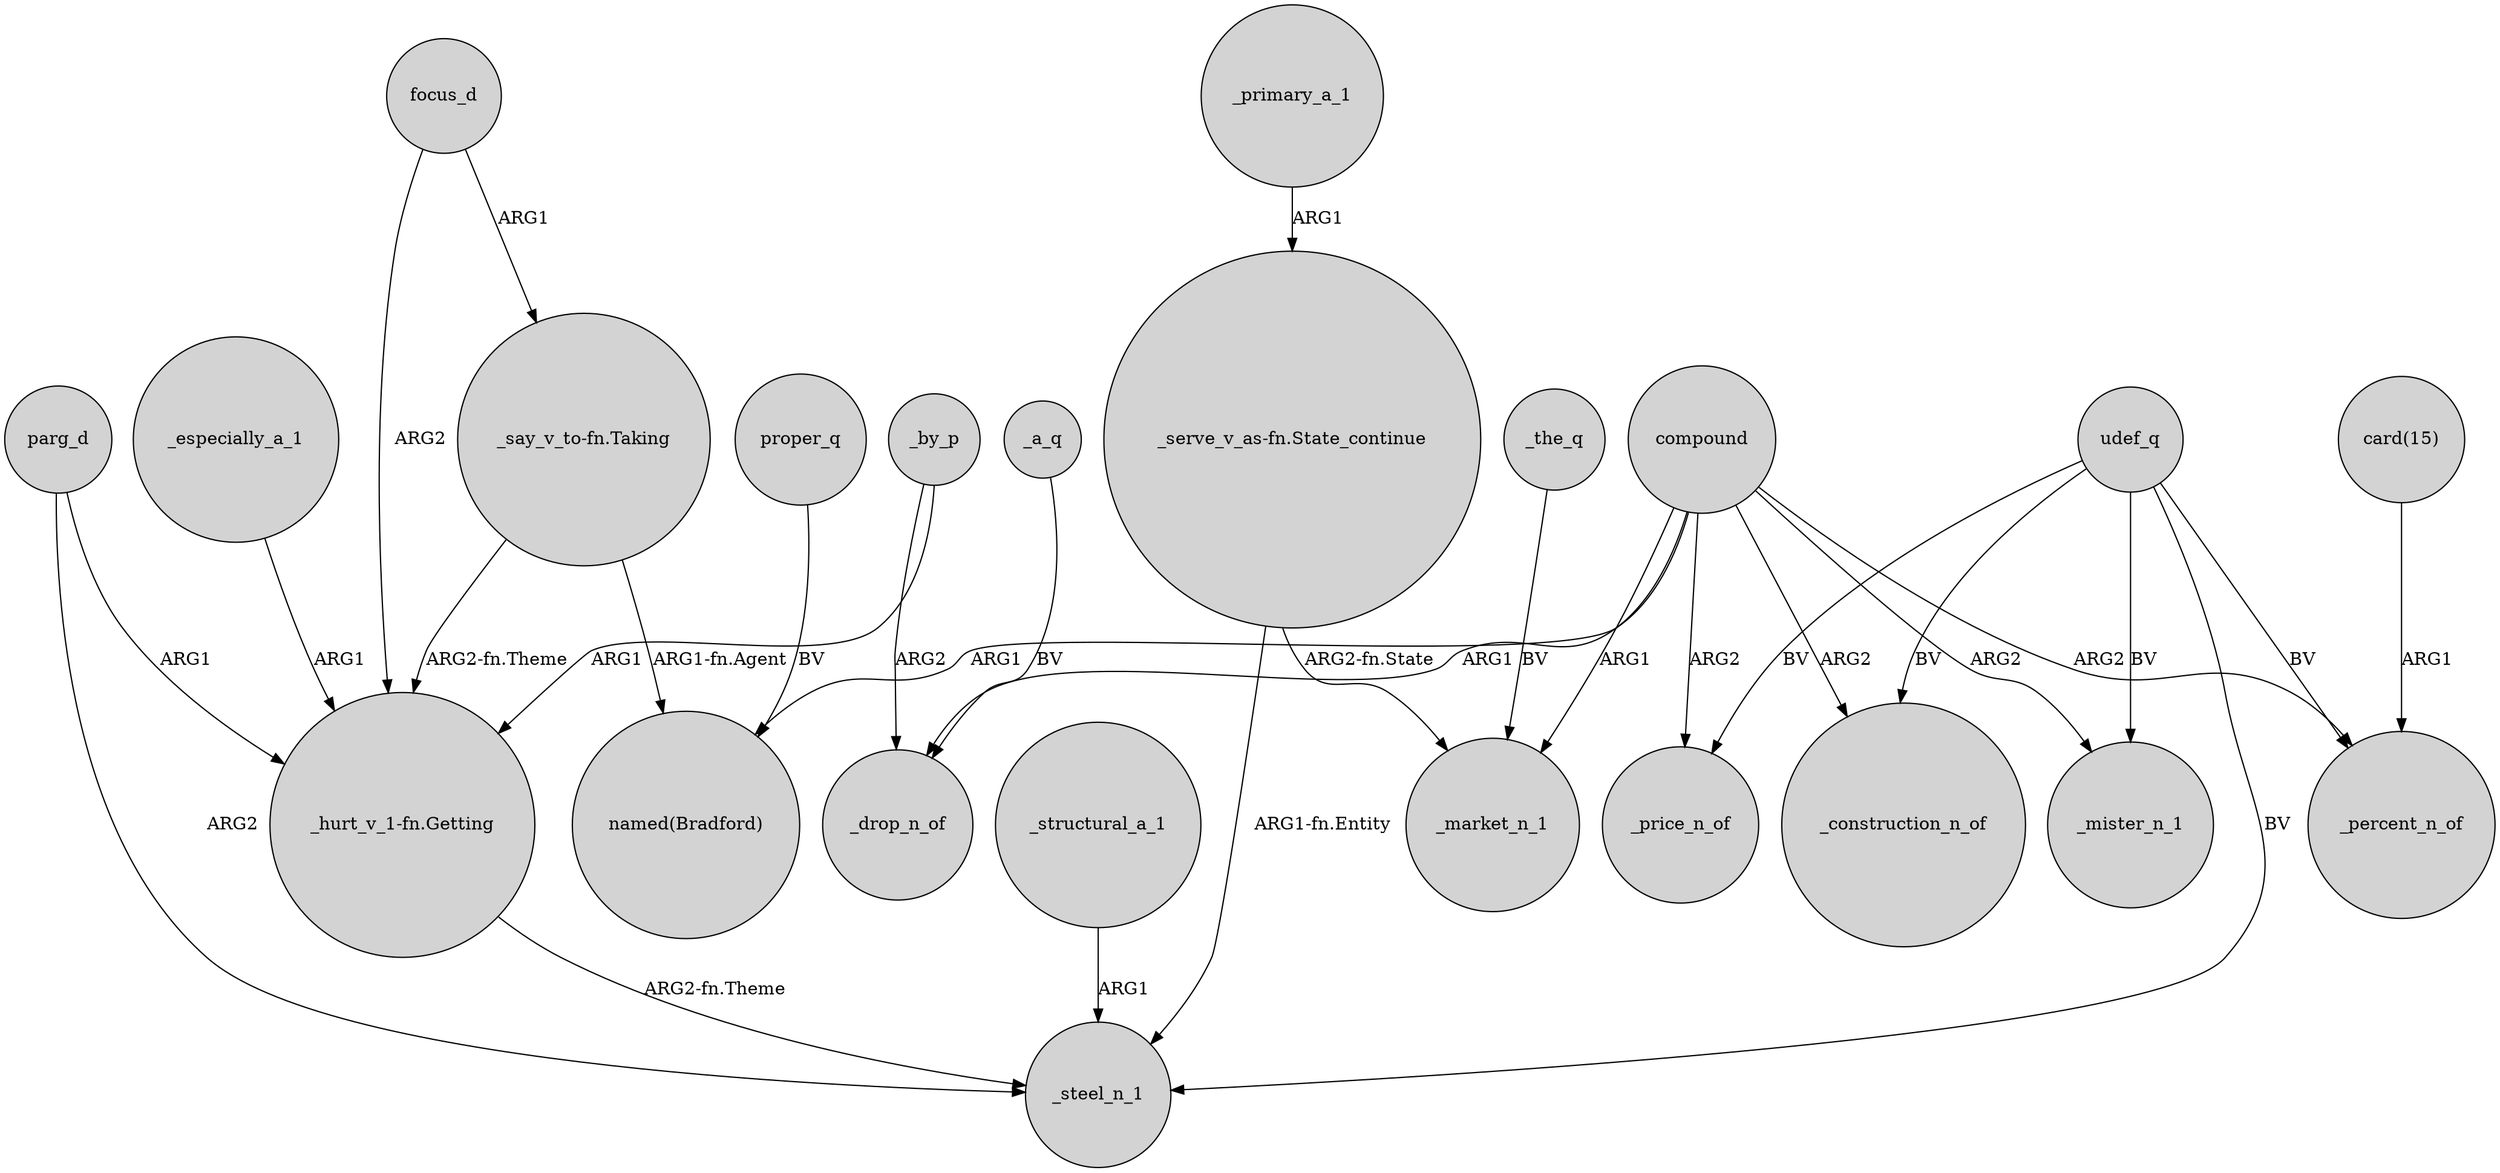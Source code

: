 digraph {
	node [shape=circle style=filled]
	parg_d -> _steel_n_1 [label=ARG2]
	compound -> _mister_n_1 [label=ARG2]
	"_say_v_to-fn.Taking" -> "named(Bradford)" [label="ARG1-fn.Agent"]
	proper_q -> "named(Bradford)" [label=BV]
	focus_d -> "_say_v_to-fn.Taking" [label=ARG1]
	udef_q -> _price_n_of [label=BV]
	_primary_a_1 -> "_serve_v_as-fn.State_continue" [label=ARG1]
	"_serve_v_as-fn.State_continue" -> _market_n_1 [label="ARG2-fn.State"]
	compound -> _construction_n_of [label=ARG2]
	_by_p -> _drop_n_of [label=ARG2]
	udef_q -> _mister_n_1 [label=BV]
	_the_q -> _market_n_1 [label=BV]
	udef_q -> _steel_n_1 [label=BV]
	"_say_v_to-fn.Taking" -> "_hurt_v_1-fn.Getting" [label="ARG2-fn.Theme"]
	parg_d -> "_hurt_v_1-fn.Getting" [label=ARG1]
	compound -> _price_n_of [label=ARG2]
	udef_q -> _percent_n_of [label=BV]
	"_hurt_v_1-fn.Getting" -> _steel_n_1 [label="ARG2-fn.Theme"]
	focus_d -> "_hurt_v_1-fn.Getting" [label=ARG2]
	compound -> _percent_n_of [label=ARG2]
	"card(15)" -> _percent_n_of [label=ARG1]
	_a_q -> _drop_n_of [label=BV]
	_structural_a_1 -> _steel_n_1 [label=ARG1]
	compound -> "named(Bradford)" [label=ARG1]
	"_serve_v_as-fn.State_continue" -> _steel_n_1 [label="ARG1-fn.Entity"]
	udef_q -> _construction_n_of [label=BV]
	compound -> _market_n_1 [label=ARG1]
	_especially_a_1 -> "_hurt_v_1-fn.Getting" [label=ARG1]
	compound -> _drop_n_of [label=ARG1]
	_by_p -> "_hurt_v_1-fn.Getting" [label=ARG1]
}
